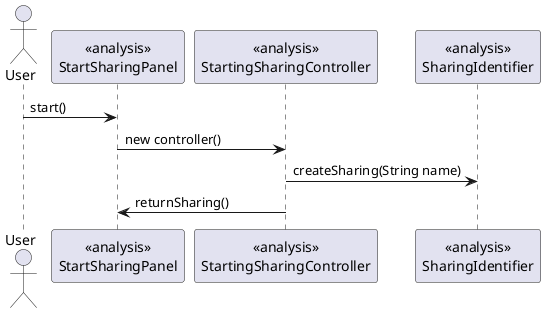   @startuml doc-files/Multiple_Sharing_Analysis_01.png
  
  actor User 
  participant "<<analysis>>\nStartSharingPanel" as UI
  participant "<<analysis>>\nStartingSharingController" as ctrl
  participant "<<analysis>>\nSharingIdentifier" as domain
  User -> UI : start()
  UI -> ctrl : new controller()
  ctrl -> domain : createSharing(String name)
  ctrl -> UI : returnSharing()

  @enduml